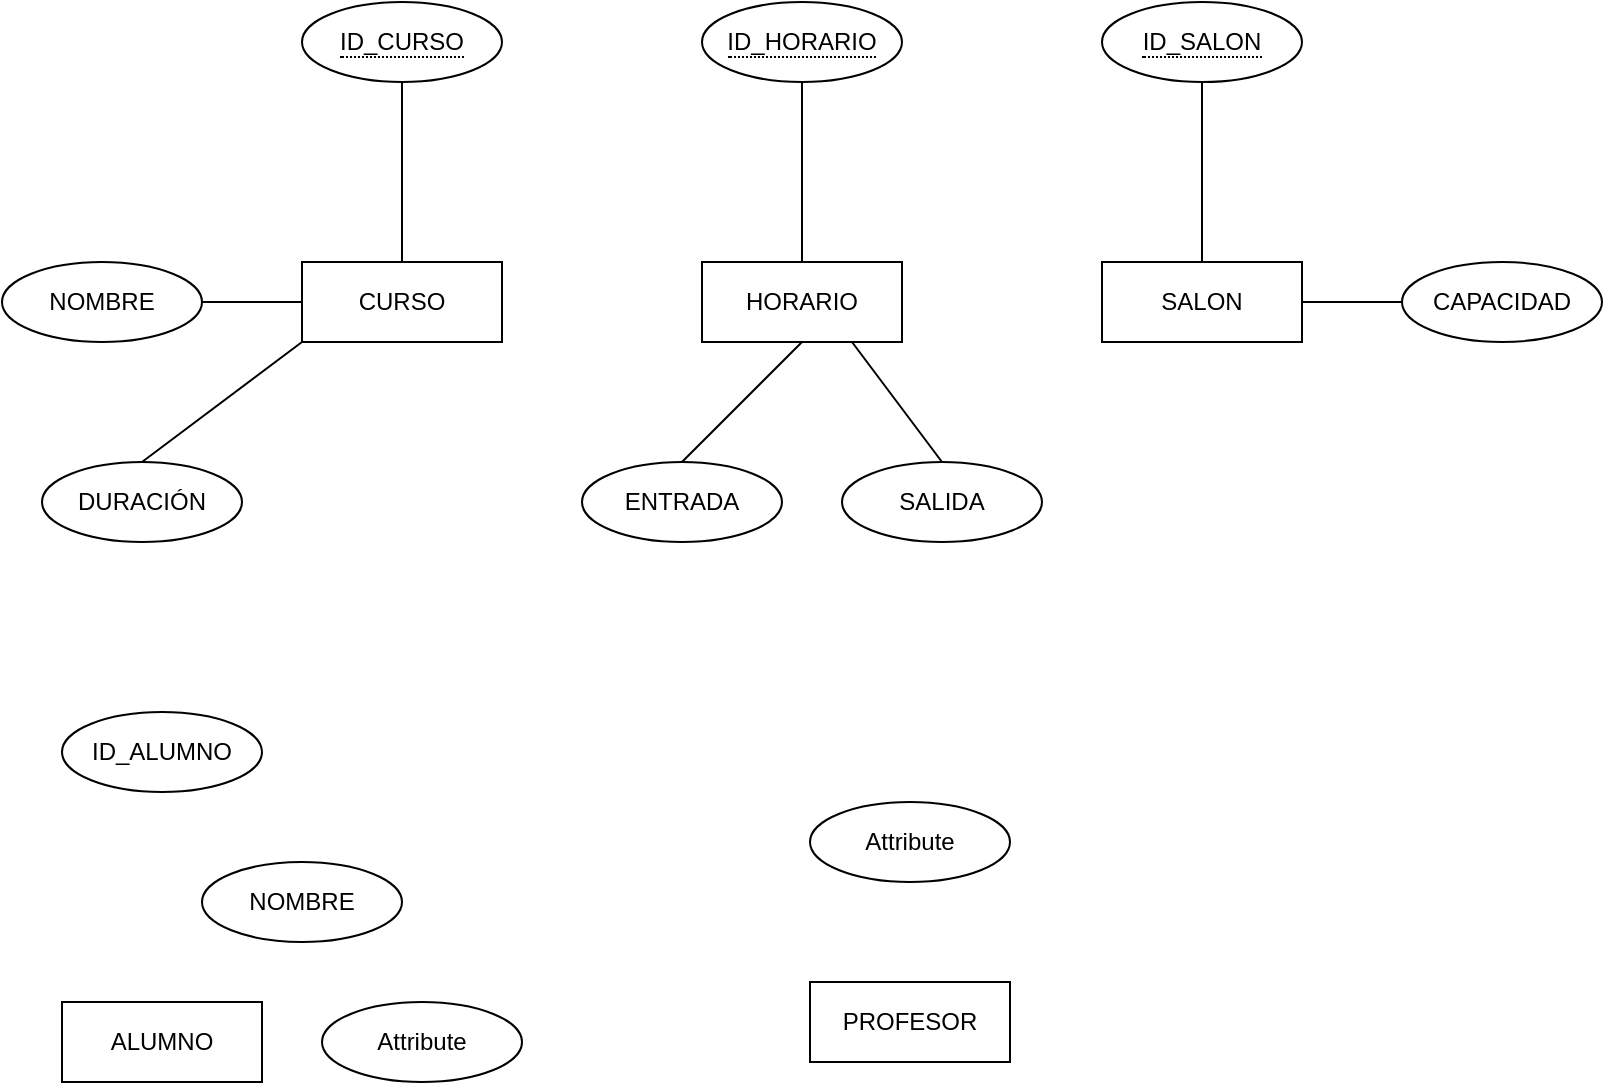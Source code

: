 <mxfile version="17.4.6" type="device"><diagram id="XNOrQ5qI4yhjATuuCw3z" name="Page-1"><mxGraphModel dx="1038" dy="675" grid="1" gridSize="10" guides="1" tooltips="1" connect="1" arrows="1" fold="1" page="1" pageScale="1" pageWidth="827" pageHeight="1169" math="0" shadow="0"><root><mxCell id="0"/><mxCell id="1" parent="0"/><mxCell id="WgJQfOekRPErMKGvB_If-1" value="HORARIO" style="whiteSpace=wrap;html=1;align=center;" vertex="1" parent="1"><mxGeometry x="360" y="320" width="100" height="40" as="geometry"/></mxCell><mxCell id="WgJQfOekRPErMKGvB_If-2" value="CURSO" style="whiteSpace=wrap;html=1;align=center;" vertex="1" parent="1"><mxGeometry x="160" y="320" width="100" height="40" as="geometry"/></mxCell><mxCell id="WgJQfOekRPErMKGvB_If-3" value="SALON" style="whiteSpace=wrap;html=1;align=center;" vertex="1" parent="1"><mxGeometry x="560" y="320" width="100" height="40" as="geometry"/></mxCell><mxCell id="WgJQfOekRPErMKGvB_If-6" value="&lt;span style=&quot;border-bottom: 1px dotted&quot;&gt;ID_CURSO&lt;/span&gt;" style="ellipse;whiteSpace=wrap;html=1;align=center;" vertex="1" parent="1"><mxGeometry x="160" y="190" width="100" height="40" as="geometry"/></mxCell><mxCell id="WgJQfOekRPErMKGvB_If-7" value="&lt;span style=&quot;border-bottom: 1px dotted&quot;&gt;ID_SALON&lt;/span&gt;" style="ellipse;whiteSpace=wrap;html=1;align=center;" vertex="1" parent="1"><mxGeometry x="560" y="190" width="100" height="40" as="geometry"/></mxCell><mxCell id="WgJQfOekRPErMKGvB_If-8" value="&lt;span style=&quot;border-bottom: 1px dotted&quot;&gt;ID_HORARIO&lt;/span&gt;" style="ellipse;whiteSpace=wrap;html=1;align=center;" vertex="1" parent="1"><mxGeometry x="360" y="190" width="100" height="40" as="geometry"/></mxCell><mxCell id="WgJQfOekRPErMKGvB_If-16" value="" style="endArrow=none;html=1;rounded=0;exitX=0.5;exitY=1;exitDx=0;exitDy=0;entryX=0.5;entryY=0;entryDx=0;entryDy=0;" edge="1" parent="1" source="WgJQfOekRPErMKGvB_If-6" target="WgJQfOekRPErMKGvB_If-2"><mxGeometry relative="1" as="geometry"><mxPoint x="330" y="340" as="sourcePoint"/><mxPoint x="490" y="340" as="targetPoint"/></mxGeometry></mxCell><mxCell id="WgJQfOekRPErMKGvB_If-17" value="" style="endArrow=none;html=1;rounded=0;exitX=0.5;exitY=1;exitDx=0;exitDy=0;" edge="1" parent="1" source="WgJQfOekRPErMKGvB_If-8" target="WgJQfOekRPErMKGvB_If-1"><mxGeometry relative="1" as="geometry"><mxPoint x="330" y="340" as="sourcePoint"/><mxPoint x="490" y="340" as="targetPoint"/></mxGeometry></mxCell><mxCell id="WgJQfOekRPErMKGvB_If-19" value="" style="endArrow=none;html=1;rounded=0;exitX=0.5;exitY=1;exitDx=0;exitDy=0;entryX=0.5;entryY=0;entryDx=0;entryDy=0;" edge="1" parent="1" source="WgJQfOekRPErMKGvB_If-7" target="WgJQfOekRPErMKGvB_If-3"><mxGeometry relative="1" as="geometry"><mxPoint x="330" y="340" as="sourcePoint"/><mxPoint x="490" y="340" as="targetPoint"/></mxGeometry></mxCell><mxCell id="WgJQfOekRPErMKGvB_If-22" value="DURACIÓN" style="ellipse;whiteSpace=wrap;html=1;align=center;" vertex="1" parent="1"><mxGeometry x="30" y="420" width="100" height="40" as="geometry"/></mxCell><mxCell id="WgJQfOekRPErMKGvB_If-23" value="NOMBRE" style="ellipse;whiteSpace=wrap;html=1;align=center;" vertex="1" parent="1"><mxGeometry x="10" y="320" width="100" height="40" as="geometry"/></mxCell><mxCell id="WgJQfOekRPErMKGvB_If-30" value="" style="endArrow=none;html=1;rounded=0;exitX=1;exitY=0.5;exitDx=0;exitDy=0;entryX=0;entryY=0.5;entryDx=0;entryDy=0;" edge="1" parent="1" source="WgJQfOekRPErMKGvB_If-23" target="WgJQfOekRPErMKGvB_If-2"><mxGeometry relative="1" as="geometry"><mxPoint x="330" y="340" as="sourcePoint"/><mxPoint x="490" y="340" as="targetPoint"/></mxGeometry></mxCell><mxCell id="WgJQfOekRPErMKGvB_If-31" value="" style="endArrow=none;html=1;rounded=0;exitX=0.5;exitY=0;exitDx=0;exitDy=0;entryX=0;entryY=1;entryDx=0;entryDy=0;" edge="1" parent="1" source="WgJQfOekRPErMKGvB_If-22" target="WgJQfOekRPErMKGvB_If-2"><mxGeometry relative="1" as="geometry"><mxPoint x="330" y="340" as="sourcePoint"/><mxPoint x="490" y="340" as="targetPoint"/></mxGeometry></mxCell><mxCell id="WgJQfOekRPErMKGvB_If-34" value="SALIDA" style="ellipse;whiteSpace=wrap;html=1;align=center;" vertex="1" parent="1"><mxGeometry x="430" y="420" width="100" height="40" as="geometry"/></mxCell><mxCell id="WgJQfOekRPErMKGvB_If-35" value="ENTRADA" style="ellipse;whiteSpace=wrap;html=1;align=center;" vertex="1" parent="1"><mxGeometry x="300" y="420" width="100" height="40" as="geometry"/></mxCell><mxCell id="WgJQfOekRPErMKGvB_If-36" value="" style="endArrow=none;html=1;rounded=0;exitX=0.5;exitY=0;exitDx=0;exitDy=0;entryX=0.5;entryY=1;entryDx=0;entryDy=0;" edge="1" parent="1" source="WgJQfOekRPErMKGvB_If-35" target="WgJQfOekRPErMKGvB_If-1"><mxGeometry relative="1" as="geometry"><mxPoint x="330" y="340" as="sourcePoint"/><mxPoint x="490" y="340" as="targetPoint"/></mxGeometry></mxCell><mxCell id="WgJQfOekRPErMKGvB_If-37" value="" style="endArrow=none;html=1;rounded=0;entryX=0.5;entryY=0;entryDx=0;entryDy=0;exitX=0.75;exitY=1;exitDx=0;exitDy=0;" edge="1" parent="1" source="WgJQfOekRPErMKGvB_If-1" target="WgJQfOekRPErMKGvB_If-34"><mxGeometry relative="1" as="geometry"><mxPoint x="330" y="340" as="sourcePoint"/><mxPoint x="490" y="340" as="targetPoint"/></mxGeometry></mxCell><mxCell id="WgJQfOekRPErMKGvB_If-38" value="CAPACIDAD" style="ellipse;whiteSpace=wrap;html=1;align=center;" vertex="1" parent="1"><mxGeometry x="710" y="320" width="100" height="40" as="geometry"/></mxCell><mxCell id="WgJQfOekRPErMKGvB_If-39" value="" style="endArrow=none;html=1;rounded=0;entryX=0;entryY=0.5;entryDx=0;entryDy=0;exitX=1;exitY=0.5;exitDx=0;exitDy=0;" edge="1" parent="1" source="WgJQfOekRPErMKGvB_If-3" target="WgJQfOekRPErMKGvB_If-38"><mxGeometry relative="1" as="geometry"><mxPoint x="330" y="340" as="sourcePoint"/><mxPoint x="490" y="340" as="targetPoint"/></mxGeometry></mxCell><mxCell id="WgJQfOekRPErMKGvB_If-40" value="PROFESOR" style="whiteSpace=wrap;html=1;align=center;" vertex="1" parent="1"><mxGeometry x="414" y="680" width="100" height="40" as="geometry"/></mxCell><mxCell id="WgJQfOekRPErMKGvB_If-41" value="ALUMNO" style="whiteSpace=wrap;html=1;align=center;" vertex="1" parent="1"><mxGeometry x="40" y="690" width="100" height="40" as="geometry"/></mxCell><mxCell id="WgJQfOekRPErMKGvB_If-42" value="ID_ALUMNO" style="ellipse;whiteSpace=wrap;html=1;align=center;" vertex="1" parent="1"><mxGeometry x="40" y="545" width="100" height="40" as="geometry"/></mxCell><mxCell id="WgJQfOekRPErMKGvB_If-43" value="NOMBRE" style="ellipse;whiteSpace=wrap;html=1;align=center;" vertex="1" parent="1"><mxGeometry x="110" y="620" width="100" height="40" as="geometry"/></mxCell><mxCell id="WgJQfOekRPErMKGvB_If-44" value="Attribute" style="ellipse;whiteSpace=wrap;html=1;align=center;" vertex="1" parent="1"><mxGeometry x="414" y="590" width="100" height="40" as="geometry"/></mxCell><mxCell id="WgJQfOekRPErMKGvB_If-45" value="Attribute" style="ellipse;whiteSpace=wrap;html=1;align=center;" vertex="1" parent="1"><mxGeometry x="170" y="690" width="100" height="40" as="geometry"/></mxCell></root></mxGraphModel></diagram></mxfile>